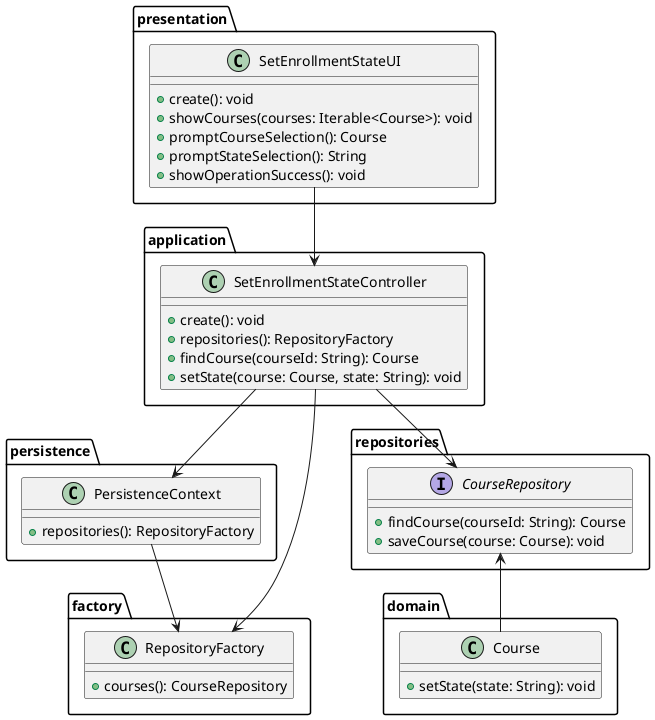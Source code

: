 @startuml
'https://plantuml.com/class-diagram

package persistence {
  class PersistenceContext {
    + repositories(): RepositoryFactory
  }
}

package repositories {
  interface CourseRepository {
    + findCourse(courseId: String): Course
    + saveCourse(course: Course): void
  }
}

package domain {
  class Course {
    + setState(state: String): void
  }
}

package presentation {
  class SetEnrollmentStateUI {
    + create(): void
    + showCourses(courses: Iterable<Course>): void
    + promptCourseSelection(): Course
    + promptStateSelection(): String
    + showOperationSuccess(): void
  }
}

package application {
  class SetEnrollmentStateController {
    + create(): void
    + repositories(): RepositoryFactory
    + findCourse(courseId: String): Course
    + setState(course: Course, state: String): void
  }
}

package factory {
  class RepositoryFactory {
    + courses(): CourseRepository
  }
}

persistence.PersistenceContext --> factory.RepositoryFactory
repositories.CourseRepository <-- domain.Course
application.SetEnrollmentStateController --> persistence.PersistenceContext
application.SetEnrollmentStateController --> factory.RepositoryFactory
application.SetEnrollmentStateController --> repositories.CourseRepository
presentation.SetEnrollmentStateUI --> application.SetEnrollmentStateController

@enduml